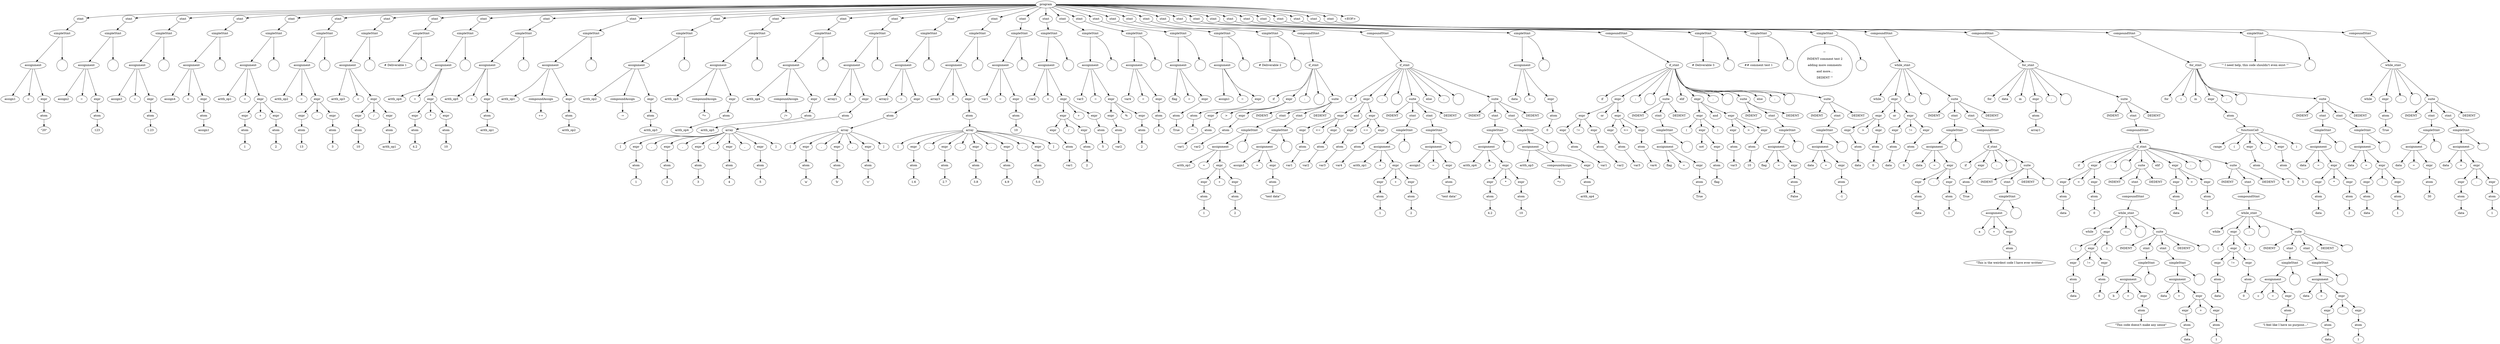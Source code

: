 digraph G {
  rankdir=TB;
  0 [label="program"];
  0 -> 1;
  1 [label="stmt"];
  1 -> 2;
  2 [label="simpleStmt"];
  2 -> 3;
  3 [label="assignment"];
  3 -> 4;
  4 [label="assign1"];
  3 -> 5;
  5 [label="="];
  3 -> 6;
  6 [label="expr"];
  6 -> 7;
  7 [label="atom"];
  7 -> 8;
  8 [label="\"20\""];
  2 -> 9;
  9 [label="

"];
  0 -> 10;
  10 [label="stmt"];
  10 -> 11;
  11 [label="simpleStmt"];
  11 -> 12;
  12 [label="assignment"];
  12 -> 13;
  13 [label="assign2"];
  12 -> 14;
  14 [label="="];
  12 -> 15;
  15 [label="expr"];
  15 -> 16;
  16 [label="atom"];
  16 -> 17;
  17 [label="123"];
  11 -> 18;
  18 [label="

"];
  0 -> 19;
  19 [label="stmt"];
  19 -> 20;
  20 [label="simpleStmt"];
  20 -> 21;
  21 [label="assignment"];
  21 -> 22;
  22 [label="assign3"];
  21 -> 23;
  23 [label="="];
  21 -> 24;
  24 [label="expr"];
  24 -> 25;
  25 [label="atom"];
  25 -> 26;
  26 [label="1.23"];
  20 -> 27;
  27 [label="

"];
  0 -> 28;
  28 [label="stmt"];
  28 -> 29;
  29 [label="simpleStmt"];
  29 -> 30;
  30 [label="assignment"];
  30 -> 31;
  31 [label="assign4"];
  30 -> 32;
  32 [label="="];
  30 -> 33;
  33 [label="expr"];
  33 -> 34;
  34 [label="atom"];
  34 -> 35;
  35 [label="assign1"];
  29 -> 36;
  36 [label="

"];
  0 -> 37;
  37 [label="stmt"];
  37 -> 38;
  38 [label="simpleStmt"];
  38 -> 39;
  39 [label="assignment"];
  39 -> 40;
  40 [label="arith_op1"];
  39 -> 41;
  41 [label="="];
  39 -> 42;
  42 [label="expr"];
  42 -> 43;
  43 [label="expr"];
  43 -> 44;
  44 [label="atom"];
  44 -> 45;
  45 [label="1"];
  42 -> 46;
  46 [label="+"];
  42 -> 47;
  47 [label="expr"];
  47 -> 48;
  48 [label="atom"];
  48 -> 49;
  49 [label="2"];
  38 -> 50;
  50 [label="

"];
  0 -> 51;
  51 [label="stmt"];
  51 -> 52;
  52 [label="simpleStmt"];
  52 -> 53;
  53 [label="assignment"];
  53 -> 54;
  54 [label="arith_op2"];
  53 -> 55;
  55 [label="="];
  53 -> 56;
  56 [label="expr"];
  56 -> 57;
  57 [label="expr"];
  57 -> 58;
  58 [label="atom"];
  58 -> 59;
  59 [label="13"];
  56 -> 60;
  60 [label="-"];
  56 -> 61;
  61 [label="expr"];
  61 -> 62;
  62 [label="atom"];
  62 -> 63;
  63 [label="3"];
  52 -> 64;
  64 [label="

"];
  0 -> 65;
  65 [label="stmt"];
  65 -> 66;
  66 [label="simpleStmt"];
  66 -> 67;
  67 [label="assignment"];
  67 -> 68;
  68 [label="arith_op3"];
  67 -> 69;
  69 [label="="];
  67 -> 70;
  70 [label="expr"];
  70 -> 71;
  71 [label="expr"];
  71 -> 72;
  72 [label="atom"];
  72 -> 73;
  73 [label="10"];
  70 -> 74;
  74 [label="/"];
  70 -> 75;
  75 [label="expr"];
  75 -> 76;
  76 [label="atom"];
  76 -> 77;
  77 [label="arith_op1"];
  66 -> 78;
  78 [label="

"];
  0 -> 79;
  79 [label="stmt"];
  79 -> 80;
  80 [label="simpleStmt"];
  80 -> 81;
  81 [label="# Deliverable 1"];
  80 -> 82;
  82 [label="

"];
  0 -> 83;
  83 [label="stmt"];
  83 -> 84;
  84 [label="simpleStmt"];
  84 -> 85;
  85 [label="assignment"];
  85 -> 86;
  86 [label="arith_op4"];
  85 -> 87;
  87 [label="="];
  85 -> 88;
  88 [label="expr"];
  88 -> 89;
  89 [label="expr"];
  89 -> 90;
  90 [label="atom"];
  90 -> 91;
  91 [label="4.2"];
  88 -> 92;
  92 [label="*"];
  88 -> 93;
  93 [label="expr"];
  93 -> 94;
  94 [label="atom"];
  94 -> 95;
  95 [label="10"];
  84 -> 96;
  96 [label="

"];
  0 -> 97;
  97 [label="stmt"];
  97 -> 98;
  98 [label="simpleStmt"];
  98 -> 99;
  99 [label="assignment"];
  99 -> 100;
  100 [label="arith_op5"];
  99 -> 101;
  101 [label="="];
  99 -> 102;
  102 [label="expr"];
  102 -> 103;
  103 [label="atom"];
  103 -> 104;
  104 [label="arith_op1"];
  98 -> 105;
  105 [label="

"];
  0 -> 106;
  106 [label="stmt"];
  106 -> 107;
  107 [label="simpleStmt"];
  107 -> 108;
  108 [label="assignment"];
  108 -> 109;
  109 [label="arith_op1"];
  108 -> 110;
  110 [label="compoundAssign"];
  110 -> 111;
  111 [label="+="];
  108 -> 112;
  112 [label="expr"];
  112 -> 113;
  113 [label="atom"];
  113 -> 114;
  114 [label="arith_op2"];
  107 -> 115;
  115 [label="

"];
  0 -> 116;
  116 [label="stmt"];
  116 -> 117;
  117 [label="simpleStmt"];
  117 -> 118;
  118 [label="assignment"];
  118 -> 119;
  119 [label="arith_op2"];
  118 -> 120;
  120 [label="compoundAssign"];
  120 -> 121;
  121 [label="-="];
  118 -> 122;
  122 [label="expr"];
  122 -> 123;
  123 [label="atom"];
  123 -> 124;
  124 [label="arith_op3"];
  117 -> 125;
  125 [label="

"];
  0 -> 126;
  126 [label="stmt"];
  126 -> 127;
  127 [label="simpleStmt"];
  127 -> 128;
  128 [label="assignment"];
  128 -> 129;
  129 [label="arith_op3"];
  128 -> 130;
  130 [label="compoundAssign"];
  130 -> 131;
  131 [label="*="];
  128 -> 132;
  132 [label="expr"];
  132 -> 133;
  133 [label="atom"];
  133 -> 134;
  134 [label="arith_op4"];
  127 -> 135;
  135 [label="

"];
  0 -> 136;
  136 [label="stmt"];
  136 -> 137;
  137 [label="simpleStmt"];
  137 -> 138;
  138 [label="assignment"];
  138 -> 139;
  139 [label="arith_op4"];
  138 -> 140;
  140 [label="compoundAssign"];
  140 -> 141;
  141 [label="/="];
  138 -> 142;
  142 [label="expr"];
  142 -> 143;
  143 [label="atom"];
  143 -> 144;
  144 [label="arith_op5"];
  137 -> 145;
  145 [label="

"];
  0 -> 146;
  146 [label="stmt"];
  146 -> 147;
  147 [label="simpleStmt"];
  147 -> 148;
  148 [label="assignment"];
  148 -> 149;
  149 [label="array1"];
  148 -> 150;
  150 [label="="];
  148 -> 151;
  151 [label="expr"];
  151 -> 152;
  152 [label="atom"];
  152 -> 153;
  153 [label="array"];
  153 -> 154;
  154 [label="["];
  153 -> 155;
  155 [label="expr"];
  155 -> 156;
  156 [label="atom"];
  156 -> 157;
  157 [label="1"];
  153 -> 158;
  158 [label=","];
  153 -> 159;
  159 [label="expr"];
  159 -> 160;
  160 [label="atom"];
  160 -> 161;
  161 [label="2"];
  153 -> 162;
  162 [label=","];
  153 -> 163;
  163 [label="expr"];
  163 -> 164;
  164 [label="atom"];
  164 -> 165;
  165 [label="3"];
  153 -> 166;
  166 [label=","];
  153 -> 167;
  167 [label="expr"];
  167 -> 168;
  168 [label="atom"];
  168 -> 169;
  169 [label="4"];
  153 -> 170;
  170 [label=","];
  153 -> 171;
  171 [label="expr"];
  171 -> 172;
  172 [label="atom"];
  172 -> 173;
  173 [label="5"];
  153 -> 174;
  174 [label="]"];
  147 -> 175;
  175 [label="

"];
  0 -> 176;
  176 [label="stmt"];
  176 -> 177;
  177 [label="simpleStmt"];
  177 -> 178;
  178 [label="assignment"];
  178 -> 179;
  179 [label="array2"];
  178 -> 180;
  180 [label="="];
  178 -> 181;
  181 [label="expr"];
  181 -> 182;
  182 [label="atom"];
  182 -> 183;
  183 [label="array"];
  183 -> 184;
  184 [label="["];
  183 -> 185;
  185 [label="expr"];
  185 -> 186;
  186 [label="atom"];
  186 -> 187;
  187 [label="'a'"];
  183 -> 188;
  188 [label=","];
  183 -> 189;
  189 [label="expr"];
  189 -> 190;
  190 [label="atom"];
  190 -> 191;
  191 [label="'b'"];
  183 -> 192;
  192 [label=","];
  183 -> 193;
  193 [label="expr"];
  193 -> 194;
  194 [label="atom"];
  194 -> 195;
  195 [label="'c'"];
  183 -> 196;
  196 [label="]"];
  177 -> 197;
  197 [label="

"];
  0 -> 198;
  198 [label="stmt"];
  198 -> 199;
  199 [label="simpleStmt"];
  199 -> 200;
  200 [label="assignment"];
  200 -> 201;
  201 [label="array3"];
  200 -> 202;
  202 [label="="];
  200 -> 203;
  203 [label="expr"];
  203 -> 204;
  204 [label="atom"];
  204 -> 205;
  205 [label="array"];
  205 -> 206;
  206 [label="["];
  205 -> 207;
  207 [label="expr"];
  207 -> 208;
  208 [label="atom"];
  208 -> 209;
  209 [label="1.6"];
  205 -> 210;
  210 [label=","];
  205 -> 211;
  211 [label="expr"];
  211 -> 212;
  212 [label="atom"];
  212 -> 213;
  213 [label="2.7"];
  205 -> 214;
  214 [label=","];
  205 -> 215;
  215 [label="expr"];
  215 -> 216;
  216 [label="atom"];
  216 -> 217;
  217 [label="3.8"];
  205 -> 218;
  218 [label=","];
  205 -> 219;
  219 [label="expr"];
  219 -> 220;
  220 [label="atom"];
  220 -> 221;
  221 [label="4.9"];
  205 -> 222;
  222 [label=","];
  205 -> 223;
  223 [label="expr"];
  223 -> 224;
  224 [label="atom"];
  224 -> 225;
  225 [label="5.0"];
  205 -> 226;
  226 [label="]"];
  199 -> 227;
  227 [label="

"];
  0 -> 228;
  228 [label="stmt"];
  228 -> 229;
  229 [label="simpleStmt"];
  229 -> 230;
  230 [label="assignment"];
  230 -> 231;
  231 [label="var1"];
  230 -> 232;
  232 [label="="];
  230 -> 233;
  233 [label="expr"];
  233 -> 234;
  234 [label="atom"];
  234 -> 235;
  235 [label="10"];
  229 -> 236;
  236 [label="

"];
  0 -> 237;
  237 [label="stmt"];
  237 -> 238;
  238 [label="simpleStmt"];
  238 -> 239;
  239 [label="assignment"];
  239 -> 240;
  240 [label="var2"];
  239 -> 241;
  241 [label="="];
  239 -> 242;
  242 [label="expr"];
  242 -> 243;
  243 [label="expr"];
  243 -> 244;
  244 [label="expr"];
  244 -> 245;
  245 [label="atom"];
  245 -> 246;
  246 [label="var1"];
  243 -> 247;
  247 [label="/"];
  243 -> 248;
  248 [label="expr"];
  248 -> 249;
  249 [label="atom"];
  249 -> 250;
  250 [label="2"];
  242 -> 251;
  251 [label="+"];
  242 -> 252;
  252 [label="expr"];
  252 -> 253;
  253 [label="atom"];
  253 -> 254;
  254 [label="5"];
  238 -> 255;
  255 [label="

"];
  0 -> 256;
  256 [label="stmt"];
  256 -> 257;
  257 [label="simpleStmt"];
  257 -> 258;
  258 [label="assignment"];
  258 -> 259;
  259 [label="var3"];
  258 -> 260;
  260 [label="="];
  258 -> 261;
  261 [label="expr"];
  261 -> 262;
  262 [label="expr"];
  262 -> 263;
  263 [label="atom"];
  263 -> 264;
  264 [label="var2"];
  261 -> 265;
  265 [label="%"];
  261 -> 266;
  266 [label="expr"];
  266 -> 267;
  267 [label="atom"];
  267 -> 268;
  268 [label="2"];
  257 -> 269;
  269 [label="

"];
  0 -> 270;
  270 [label="stmt"];
  270 -> 271;
  271 [label="simpleStmt"];
  271 -> 272;
  272 [label="assignment"];
  272 -> 273;
  273 [label="var4"];
  272 -> 274;
  274 [label="="];
  272 -> 275;
  275 [label="expr"];
  275 -> 276;
  276 [label="atom"];
  276 -> 277;
  277 [label="1"];
  271 -> 278;
  278 [label="

"];
  0 -> 279;
  279 [label="stmt"];
  279 -> 280;
  280 [label="simpleStmt"];
  280 -> 281;
  281 [label="assignment"];
  281 -> 282;
  282 [label="flag"];
  281 -> 283;
  283 [label="="];
  281 -> 284;
  284 [label="expr"];
  284 -> 285;
  285 [label="atom"];
  285 -> 286;
  286 [label="True"];
  280 -> 287;
  287 [label="

"];
  0 -> 288;
  288 [label="stmt"];
  288 -> 289;
  289 [label="simpleStmt"];
  289 -> 290;
  290 [label="assignment"];
  290 -> 291;
  291 [label="assign1"];
  290 -> 292;
  292 [label="="];
  290 -> 293;
  293 [label="expr"];
  293 -> 294;
  294 [label="atom"];
  294 -> 295;
  295 [label="\"\""];
  289 -> 296;
  296 [label="

"];
  0 -> 297;
  297 [label="stmt"];
  297 -> 298;
  298 [label="simpleStmt"];
  298 -> 299;
  299 [label="# Deliverable 2"];
  298 -> 300;
  300 [label="

"];
  0 -> 301;
  301 [label="stmt"];
  301 -> 302;
  302 [label="compoundStmt"];
  302 -> 303;
  303 [label="if_stmt"];
  303 -> 304;
  304 [label="if"];
  303 -> 305;
  305 [label="expr"];
  305 -> 306;
  306 [label="expr"];
  306 -> 307;
  307 [label="atom"];
  307 -> 308;
  308 [label="var1"];
  305 -> 309;
  309 [label=">"];
  305 -> 310;
  310 [label="expr"];
  310 -> 311;
  311 [label="atom"];
  311 -> 312;
  312 [label="var2"];
  303 -> 313;
  313 [label=":"];
  303 -> 314;
  314 [label="

"];
  303 -> 315;
  315 [label="suite"];
  315 -> 316;
  316 [label="INDENT"];
  315 -> 317;
  317 [label="stmt"];
  317 -> 318;
  318 [label="simpleStmt"];
  318 -> 319;
  319 [label="assignment"];
  319 -> 320;
  320 [label="arith_op1"];
  319 -> 321;
  321 [label="="];
  319 -> 322;
  322 [label="expr"];
  322 -> 323;
  323 [label="expr"];
  323 -> 324;
  324 [label="atom"];
  324 -> 325;
  325 [label="1"];
  322 -> 326;
  326 [label="+"];
  322 -> 327;
  327 [label="expr"];
  327 -> 328;
  328 [label="atom"];
  328 -> 329;
  329 [label="2"];
  318 -> 330;
  330 [label="

"];
  315 -> 331;
  331 [label="stmt"];
  331 -> 332;
  332 [label="simpleStmt"];
  332 -> 333;
  333 [label="assignment"];
  333 -> 334;
  334 [label="assign1"];
  333 -> 335;
  335 [label="="];
  333 -> 336;
  336 [label="expr"];
  336 -> 337;
  337 [label="atom"];
  337 -> 338;
  338 [label="\"text data\""];
  332 -> 339;
  339 [label="

"];
  315 -> 340;
  340 [label="DEDENT"];
  0 -> 341;
  341 [label="stmt"];
  341 -> 342;
  342 [label="compoundStmt"];
  342 -> 343;
  343 [label="if_stmt"];
  343 -> 344;
  344 [label="if"];
  343 -> 345;
  345 [label="expr"];
  345 -> 346;
  346 [label="expr"];
  346 -> 347;
  347 [label="expr"];
  347 -> 348;
  348 [label="atom"];
  348 -> 349;
  349 [label="var1"];
  346 -> 350;
  350 [label="<="];
  346 -> 351;
  351 [label="expr"];
  351 -> 352;
  352 [label="atom"];
  352 -> 353;
  353 [label="var2"];
  345 -> 354;
  354 [label="and"];
  345 -> 355;
  355 [label="expr"];
  355 -> 356;
  356 [label="expr"];
  356 -> 357;
  357 [label="atom"];
  357 -> 358;
  358 [label="var3"];
  355 -> 359;
  359 [label="=="];
  355 -> 360;
  360 [label="expr"];
  360 -> 361;
  361 [label="atom"];
  361 -> 362;
  362 [label="var4"];
  343 -> 363;
  363 [label=":"];
  343 -> 364;
  364 [label="

"];
  343 -> 365;
  365 [label="suite"];
  365 -> 366;
  366 [label="INDENT"];
  365 -> 367;
  367 [label="stmt"];
  367 -> 368;
  368 [label="simpleStmt"];
  368 -> 369;
  369 [label="assignment"];
  369 -> 370;
  370 [label="arith_op1"];
  369 -> 371;
  371 [label="="];
  369 -> 372;
  372 [label="expr"];
  372 -> 373;
  373 [label="expr"];
  373 -> 374;
  374 [label="atom"];
  374 -> 375;
  375 [label="1"];
  372 -> 376;
  376 [label="+"];
  372 -> 377;
  377 [label="expr"];
  377 -> 378;
  378 [label="atom"];
  378 -> 379;
  379 [label="2"];
  368 -> 380;
  380 [label="

"];
  365 -> 381;
  381 [label="stmt"];
  381 -> 382;
  382 [label="simpleStmt"];
  382 -> 383;
  383 [label="assignment"];
  383 -> 384;
  384 [label="assign1"];
  383 -> 385;
  385 [label="="];
  383 -> 386;
  386 [label="expr"];
  386 -> 387;
  387 [label="atom"];
  387 -> 388;
  388 [label="\"text data\""];
  382 -> 389;
  389 [label="

"];
  365 -> 390;
  390 [label="DEDENT"];
  343 -> 391;
  391 [label="else"];
  343 -> 392;
  392 [label=":"];
  343 -> 393;
  393 [label="

"];
  343 -> 394;
  394 [label="suite"];
  394 -> 395;
  395 [label="INDENT"];
  394 -> 396;
  396 [label="stmt"];
  396 -> 397;
  397 [label="simpleStmt"];
  397 -> 398;
  398 [label="assignment"];
  398 -> 399;
  399 [label="arith_op4"];
  398 -> 400;
  400 [label="="];
  398 -> 401;
  401 [label="expr"];
  401 -> 402;
  402 [label="expr"];
  402 -> 403;
  403 [label="atom"];
  403 -> 404;
  404 [label="4.2"];
  401 -> 405;
  405 [label="*"];
  401 -> 406;
  406 [label="expr"];
  406 -> 407;
  407 [label="atom"];
  407 -> 408;
  408 [label="10"];
  397 -> 409;
  409 [label="

"];
  394 -> 410;
  410 [label="stmt"];
  410 -> 411;
  411 [label="simpleStmt"];
  411 -> 412;
  412 [label="assignment"];
  412 -> 413;
  413 [label="arith_op3"];
  412 -> 414;
  414 [label="compoundAssign"];
  414 -> 415;
  415 [label="*="];
  412 -> 416;
  416 [label="expr"];
  416 -> 417;
  417 [label="atom"];
  417 -> 418;
  418 [label="arith_op4"];
  411 -> 419;
  419 [label="

"];
  394 -> 420;
  420 [label="DEDENT"];
  0 -> 421;
  421 [label="stmt"];
  421 -> 422;
  422 [label="simpleStmt"];
  422 -> 423;
  423 [label="assignment"];
  423 -> 424;
  424 [label="data"];
  423 -> 425;
  425 [label="="];
  423 -> 426;
  426 [label="expr"];
  426 -> 427;
  427 [label="atom"];
  427 -> 428;
  428 [label="0"];
  422 -> 429;
  429 [label="

"];
  0 -> 430;
  430 [label="stmt"];
  430 -> 431;
  431 [label="compoundStmt"];
  431 -> 432;
  432 [label="if_stmt"];
  432 -> 433;
  433 [label="if"];
  432 -> 434;
  434 [label="expr"];
  434 -> 435;
  435 [label="expr"];
  435 -> 436;
  436 [label="expr"];
  436 -> 437;
  437 [label="atom"];
  437 -> 438;
  438 [label="var1"];
  435 -> 439;
  439 [label="!="];
  435 -> 440;
  440 [label="expr"];
  440 -> 441;
  441 [label="atom"];
  441 -> 442;
  442 [label="var2"];
  434 -> 443;
  443 [label="or"];
  434 -> 444;
  444 [label="expr"];
  444 -> 445;
  445 [label="expr"];
  445 -> 446;
  446 [label="atom"];
  446 -> 447;
  447 [label="var3"];
  444 -> 448;
  448 [label=">="];
  444 -> 449;
  449 [label="expr"];
  449 -> 450;
  450 [label="atom"];
  450 -> 451;
  451 [label="var4"];
  432 -> 452;
  452 [label=":"];
  432 -> 453;
  453 [label="

"];
  432 -> 454;
  454 [label="suite"];
  454 -> 455;
  455 [label="INDENT"];
  454 -> 456;
  456 [label="stmt"];
  456 -> 457;
  457 [label="simpleStmt"];
  457 -> 458;
  458 [label="assignment"];
  458 -> 459;
  459 [label="flag"];
  458 -> 460;
  460 [label="="];
  458 -> 461;
  461 [label="expr"];
  461 -> 462;
  462 [label="atom"];
  462 -> 463;
  463 [label="True"];
  457 -> 464;
  464 [label="

"];
  454 -> 465;
  465 [label="DEDENT"];
  432 -> 466;
  466 [label="elif"];
  432 -> 467;
  467 [label="expr"];
  467 -> 468;
  468 [label="expr"];
  468 -> 469;
  469 [label="("];
  468 -> 470;
  470 [label="expr"];
  470 -> 471;
  471 [label="not"];
  470 -> 472;
  472 [label="expr"];
  472 -> 473;
  473 [label="atom"];
  473 -> 474;
  474 [label="flag"];
  468 -> 475;
  475 [label=")"];
  467 -> 476;
  476 [label="and"];
  467 -> 477;
  477 [label="expr"];
  477 -> 478;
  478 [label="expr"];
  478 -> 479;
  479 [label="atom"];
  479 -> 480;
  480 [label="var3"];
  477 -> 481;
  481 [label=">"];
  477 -> 482;
  482 [label="expr"];
  482 -> 483;
  483 [label="atom"];
  483 -> 484;
  484 [label="10"];
  432 -> 485;
  485 [label=":"];
  432 -> 486;
  486 [label="

"];
  432 -> 487;
  487 [label="suite"];
  487 -> 488;
  488 [label="INDENT"];
  487 -> 489;
  489 [label="stmt"];
  489 -> 490;
  490 [label="simpleStmt"];
  490 -> 491;
  491 [label="assignment"];
  491 -> 492;
  492 [label="flag"];
  491 -> 493;
  493 [label="="];
  491 -> 494;
  494 [label="expr"];
  494 -> 495;
  495 [label="atom"];
  495 -> 496;
  496 [label="False"];
  490 -> 497;
  497 [label="

"];
  487 -> 498;
  498 [label="DEDENT"];
  432 -> 499;
  499 [label="else"];
  432 -> 500;
  500 [label=":"];
  432 -> 501;
  501 [label="

"];
  432 -> 502;
  502 [label="suite"];
  502 -> 503;
  503 [label="INDENT"];
  502 -> 504;
  504 [label="stmt"];
  504 -> 505;
  505 [label="simpleStmt"];
  505 -> 506;
  506 [label="assignment"];
  506 -> 507;
  507 [label="data"];
  506 -> 508;
  508 [label="="];
  506 -> 509;
  509 [label="expr"];
  509 -> 510;
  510 [label="atom"];
  510 -> 511;
  511 [label="-1"];
  505 -> 512;
  512 [label="

"];
  502 -> 513;
  513 [label="DEDENT"];
  0 -> 514;
  514 [label="stmt"];
  514 -> 515;
  515 [label="simpleStmt"];
  515 -> 516;
  516 [label="# Deliverable 3"];
  515 -> 517;
  517 [label="

"];
  0 -> 518;
  518 [label="stmt"];
  518 -> 519;
  519 [label="simpleStmt"];
  519 -> 520;
  520 [label="## comment test 1"];
  519 -> 521;
  521 [label="

"];
  0 -> 522;
  522 [label="stmt"];
  522 -> 523;
  523 [label="simpleStmt"];
  523 -> 524;
  524 [label="''' 

INDENT comment test 2

adding more comments

and more...

DEDENT '''"];
  523 -> 525;
  525 [label="

"];
  0 -> 526;
  526 [label="stmt"];
  526 -> 527;
  527 [label="compoundStmt"];
  527 -> 528;
  528 [label="while_stmt"];
  528 -> 529;
  529 [label="while"];
  528 -> 530;
  530 [label="expr"];
  530 -> 531;
  531 [label="expr"];
  531 -> 532;
  532 [label="expr"];
  532 -> 533;
  533 [label="atom"];
  533 -> 534;
  534 [label="data"];
  531 -> 535;
  535 [label=">"];
  531 -> 536;
  536 [label="expr"];
  536 -> 537;
  537 [label="atom"];
  537 -> 538;
  538 [label="0"];
  530 -> 539;
  539 [label="or"];
  530 -> 540;
  540 [label="expr"];
  540 -> 541;
  541 [label="expr"];
  541 -> 542;
  542 [label="atom"];
  542 -> 543;
  543 [label="data"];
  540 -> 544;
  544 [label="!="];
  540 -> 545;
  545 [label="expr"];
  545 -> 546;
  546 [label="atom"];
  546 -> 547;
  547 [label="0"];
  528 -> 548;
  548 [label=":"];
  528 -> 549;
  549 [label="

"];
  528 -> 550;
  550 [label="suite"];
  550 -> 551;
  551 [label="INDENT"];
  550 -> 552;
  552 [label="stmt"];
  552 -> 553;
  553 [label="simpleStmt"];
  553 -> 554;
  554 [label="assignment"];
  554 -> 555;
  555 [label="data"];
  554 -> 556;
  556 [label="="];
  554 -> 557;
  557 [label="expr"];
  557 -> 558;
  558 [label="expr"];
  558 -> 559;
  559 [label="atom"];
  559 -> 560;
  560 [label="data"];
  557 -> 561;
  561 [label="-"];
  557 -> 562;
  562 [label="expr"];
  562 -> 563;
  563 [label="atom"];
  563 -> 564;
  564 [label="1"];
  553 -> 565;
  565 [label="

"];
  550 -> 566;
  566 [label="stmt"];
  566 -> 567;
  567 [label="compoundStmt"];
  567 -> 568;
  568 [label="if_stmt"];
  568 -> 569;
  569 [label="if"];
  568 -> 570;
  570 [label="expr"];
  570 -> 571;
  571 [label="atom"];
  571 -> 572;
  572 [label="True"];
  568 -> 573;
  573 [label=":"];
  568 -> 574;
  574 [label="

"];
  568 -> 575;
  575 [label="suite"];
  575 -> 576;
  576 [label="INDENT"];
  575 -> 577;
  577 [label="stmt"];
  577 -> 578;
  578 [label="simpleStmt"];
  578 -> 579;
  579 [label="assignment"];
  579 -> 580;
  580 [label="a"];
  579 -> 581;
  581 [label="="];
  579 -> 582;
  582 [label="expr"];
  582 -> 583;
  583 [label="atom"];
  583 -> 584;
  584 [label="\"This is the weirdest code I have ever written\""];
  578 -> 585;
  585 [label="

"];
  575 -> 586;
  586 [label="DEDENT"];
  575 -> 587;
  587 [label="
"];
  550 -> 588;
  588 [label="DEDENT"];
  0 -> 589;
  589 [label="stmt"];
  589 -> 590;
  590 [label="compoundStmt"];
  590 -> 591;
  591 [label="for_stmt"];
  591 -> 592;
  592 [label="for"];
  591 -> 593;
  593 [label="data"];
  591 -> 594;
  594 [label="in"];
  591 -> 595;
  595 [label="expr"];
  595 -> 596;
  596 [label="atom"];
  596 -> 597;
  597 [label="array1"];
  591 -> 598;
  598 [label=":"];
  591 -> 599;
  599 [label="

"];
  591 -> 600;
  600 [label="suite"];
  600 -> 601;
  601 [label="INDENT"];
  600 -> 602;
  602 [label="stmt"];
  602 -> 603;
  603 [label="compoundStmt"];
  603 -> 604;
  604 [label="if_stmt"];
  604 -> 605;
  605 [label="if"];
  604 -> 606;
  606 [label="expr"];
  606 -> 607;
  607 [label="expr"];
  607 -> 608;
  608 [label="atom"];
  608 -> 609;
  609 [label="data"];
  606 -> 610;
  610 [label="<"];
  606 -> 611;
  611 [label="expr"];
  611 -> 612;
  612 [label="atom"];
  612 -> 613;
  613 [label="0"];
  604 -> 614;
  614 [label=":"];
  604 -> 615;
  615 [label="

"];
  604 -> 616;
  616 [label="suite"];
  616 -> 617;
  617 [label="INDENT"];
  616 -> 618;
  618 [label="stmt"];
  618 -> 619;
  619 [label="compoundStmt"];
  619 -> 620;
  620 [label="while_stmt"];
  620 -> 621;
  621 [label="while"];
  620 -> 622;
  622 [label="expr"];
  622 -> 623;
  623 [label="("];
  622 -> 624;
  624 [label="expr"];
  624 -> 625;
  625 [label="expr"];
  625 -> 626;
  626 [label="atom"];
  626 -> 627;
  627 [label="data"];
  624 -> 628;
  628 [label="!="];
  624 -> 629;
  629 [label="expr"];
  629 -> 630;
  630 [label="atom"];
  630 -> 631;
  631 [label="0"];
  622 -> 632;
  632 [label=")"];
  620 -> 633;
  633 [label=":"];
  620 -> 634;
  634 [label="

"];
  620 -> 635;
  635 [label="suite"];
  635 -> 636;
  636 [label="INDENT"];
  635 -> 637;
  637 [label="stmt"];
  637 -> 638;
  638 [label="simpleStmt"];
  638 -> 639;
  639 [label="assignment"];
  639 -> 640;
  640 [label="b"];
  639 -> 641;
  641 [label="="];
  639 -> 642;
  642 [label="expr"];
  642 -> 643;
  643 [label="atom"];
  643 -> 644;
  644 [label="\"This code doesn't make any sense\""];
  638 -> 645;
  645 [label="

"];
  635 -> 646;
  646 [label="stmt"];
  646 -> 647;
  647 [label="simpleStmt"];
  647 -> 648;
  648 [label="assignment"];
  648 -> 649;
  649 [label="data"];
  648 -> 650;
  650 [label="="];
  648 -> 651;
  651 [label="expr"];
  651 -> 652;
  652 [label="expr"];
  652 -> 653;
  653 [label="atom"];
  653 -> 654;
  654 [label="data"];
  651 -> 655;
  655 [label="+"];
  651 -> 656;
  656 [label="expr"];
  656 -> 657;
  657 [label="atom"];
  657 -> 658;
  658 [label="1"];
  647 -> 659;
  659 [label="

"];
  635 -> 660;
  660 [label="DEDENT"];
  635 -> 661;
  661 [label="
"];
  616 -> 662;
  662 [label="DEDENT"];
  604 -> 663;
  663 [label="elif"];
  604 -> 664;
  664 [label="expr"];
  664 -> 665;
  665 [label="expr"];
  665 -> 666;
  666 [label="atom"];
  666 -> 667;
  667 [label="data"];
  664 -> 668;
  668 [label=">"];
  664 -> 669;
  669 [label="expr"];
  669 -> 670;
  670 [label="atom"];
  670 -> 671;
  671 [label="0"];
  604 -> 672;
  672 [label=":"];
  604 -> 673;
  673 [label="

"];
  604 -> 674;
  674 [label="suite"];
  674 -> 675;
  675 [label="INDENT"];
  674 -> 676;
  676 [label="stmt"];
  676 -> 677;
  677 [label="compoundStmt"];
  677 -> 678;
  678 [label="while_stmt"];
  678 -> 679;
  679 [label="while"];
  678 -> 680;
  680 [label="expr"];
  680 -> 681;
  681 [label="("];
  680 -> 682;
  682 [label="expr"];
  682 -> 683;
  683 [label="expr"];
  683 -> 684;
  684 [label="atom"];
  684 -> 685;
  685 [label="data"];
  682 -> 686;
  686 [label="!="];
  682 -> 687;
  687 [label="expr"];
  687 -> 688;
  688 [label="atom"];
  688 -> 689;
  689 [label="0"];
  680 -> 690;
  690 [label=")"];
  678 -> 691;
  691 [label=":"];
  678 -> 692;
  692 [label="

"];
  678 -> 693;
  693 [label="suite"];
  693 -> 694;
  694 [label="INDENT"];
  693 -> 695;
  695 [label="stmt"];
  695 -> 696;
  696 [label="simpleStmt"];
  696 -> 697;
  697 [label="assignment"];
  697 -> 698;
  698 [label="c"];
  697 -> 699;
  699 [label="="];
  697 -> 700;
  700 [label="expr"];
  700 -> 701;
  701 [label="atom"];
  701 -> 702;
  702 [label="\"I feel like I have no purpose...\""];
  696 -> 703;
  703 [label="

"];
  693 -> 704;
  704 [label="stmt"];
  704 -> 705;
  705 [label="simpleStmt"];
  705 -> 706;
  706 [label="assignment"];
  706 -> 707;
  707 [label="data"];
  706 -> 708;
  708 [label="="];
  706 -> 709;
  709 [label="expr"];
  709 -> 710;
  710 [label="expr"];
  710 -> 711;
  711 [label="atom"];
  711 -> 712;
  712 [label="data"];
  709 -> 713;
  713 [label="-"];
  709 -> 714;
  714 [label="expr"];
  714 -> 715;
  715 [label="atom"];
  715 -> 716;
  716 [label="1"];
  705 -> 717;
  717 [label="

"];
  693 -> 718;
  718 [label="DEDENT"];
  693 -> 719;
  719 [label="
"];
  674 -> 720;
  720 [label="DEDENT"];
  600 -> 721;
  721 [label="DEDENT"];
  0 -> 722;
  722 [label="stmt"];
  722 -> 723;
  723 [label="compoundStmt"];
  723 -> 724;
  724 [label="for_stmt"];
  724 -> 725;
  725 [label="for"];
  724 -> 726;
  726 [label="i"];
  724 -> 727;
  727 [label="in"];
  724 -> 728;
  728 [label="expr"];
  728 -> 729;
  729 [label="atom"];
  729 -> 730;
  730 [label="functionCall"];
  730 -> 731;
  731 [label="range"];
  730 -> 732;
  732 [label="("];
  730 -> 733;
  733 [label="expr"];
  733 -> 734;
  734 [label="atom"];
  734 -> 735;
  735 [label="0"];
  730 -> 736;
  736 [label=","];
  730 -> 737;
  737 [label="expr"];
  737 -> 738;
  738 [label="atom"];
  738 -> 739;
  739 [label="5"];
  730 -> 740;
  740 [label=")"];
  724 -> 741;
  741 [label=":"];
  724 -> 742;
  742 [label="

"];
  724 -> 743;
  743 [label="suite"];
  743 -> 744;
  744 [label="INDENT"];
  743 -> 745;
  745 [label="stmt"];
  745 -> 746;
  746 [label="simpleStmt"];
  746 -> 747;
  747 [label="assignment"];
  747 -> 748;
  748 [label="data"];
  747 -> 749;
  749 [label="="];
  747 -> 750;
  750 [label="expr"];
  750 -> 751;
  751 [label="expr"];
  751 -> 752;
  752 [label="atom"];
  752 -> 753;
  753 [label="data"];
  750 -> 754;
  754 [label="*"];
  750 -> 755;
  755 [label="expr"];
  755 -> 756;
  756 [label="atom"];
  756 -> 757;
  757 [label="2"];
  746 -> 758;
  758 [label="

"];
  743 -> 759;
  759 [label="stmt"];
  759 -> 760;
  760 [label="simpleStmt"];
  760 -> 761;
  761 [label="assignment"];
  761 -> 762;
  762 [label="data"];
  761 -> 763;
  763 [label="="];
  761 -> 764;
  764 [label="expr"];
  764 -> 765;
  765 [label="expr"];
  765 -> 766;
  766 [label="atom"];
  766 -> 767;
  767 [label="data"];
  764 -> 768;
  768 [label="-"];
  764 -> 769;
  769 [label="expr"];
  769 -> 770;
  770 [label="atom"];
  770 -> 771;
  771 [label="1"];
  760 -> 772;
  772 [label="

"];
  743 -> 773;
  773 [label="DEDENT"];
  0 -> 774;
  774 [label="stmt"];
  774 -> 775;
  775 [label="simpleStmt"];
  775 -> 776;
  776 [label="''' I need help, this code shouldn't even exist '''"];
  775 -> 777;
  777 [label="

"];
  0 -> 778;
  778 [label="stmt"];
  778 -> 779;
  779 [label="compoundStmt"];
  779 -> 780;
  780 [label="while_stmt"];
  780 -> 781;
  781 [label="while"];
  780 -> 782;
  782 [label="expr"];
  782 -> 783;
  783 [label="atom"];
  783 -> 784;
  784 [label="True"];
  780 -> 785;
  785 [label=":"];
  780 -> 786;
  786 [label="

"];
  780 -> 787;
  787 [label="suite"];
  787 -> 788;
  788 [label="INDENT"];
  787 -> 789;
  789 [label="stmt"];
  789 -> 790;
  790 [label="simpleStmt"];
  790 -> 791;
  791 [label="assignment"];
  791 -> 792;
  792 [label="data"];
  791 -> 793;
  793 [label="="];
  791 -> 794;
  794 [label="expr"];
  794 -> 795;
  795 [label="atom"];
  795 -> 796;
  796 [label="30"];
  790 -> 797;
  797 [label="

"];
  787 -> 798;
  798 [label="stmt"];
  798 -> 799;
  799 [label="simpleStmt"];
  799 -> 800;
  800 [label="assignment"];
  800 -> 801;
  801 [label="data"];
  800 -> 802;
  802 [label="="];
  800 -> 803;
  803 [label="expr"];
  803 -> 804;
  804 [label="expr"];
  804 -> 805;
  805 [label="atom"];
  805 -> 806;
  806 [label="data"];
  803 -> 807;
  807 [label="-"];
  803 -> 808;
  808 [label="expr"];
  808 -> 809;
  809 [label="atom"];
  809 -> 810;
  810 [label="1"];
  799 -> 811;
  811 [label="
"];
  787 -> 812;
  812 [label="DEDENT"];
  0 -> 813;
  813 [label="<EOF>"];
}